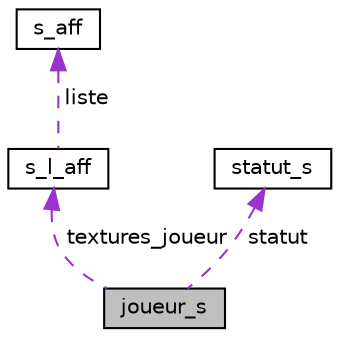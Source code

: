 digraph "joueur_s"
{
 // LATEX_PDF_SIZE
  edge [fontname="Helvetica",fontsize="10",labelfontname="Helvetica",labelfontsize="10"];
  node [fontname="Helvetica",fontsize="10",shape=record];
  Node1 [label="joueur_s",height=0.2,width=0.4,color="black", fillcolor="grey75", style="filled", fontcolor="black",tooltip=" "];
  Node2 -> Node1 [dir="back",color="darkorchid3",fontsize="10",style="dashed",label=" textures_joueur" ];
  Node2 [label="s_l_aff",height=0.2,width=0.4,color="black", fillcolor="white", style="filled",URL="$de/d62/structs__l__aff.html",tooltip="Structure contenant la liste des textures créées par le programme."];
  Node3 -> Node2 [dir="back",color="darkorchid3",fontsize="10",style="dashed",label=" liste" ];
  Node3 [label="s_aff",height=0.2,width=0.4,color="black", fillcolor="white", style="filled",URL="$df/d5b/structs__aff.html",tooltip="Structure qui permet l'affichage d'une texture à l'écran de manière précise."];
  Node4 -> Node1 [dir="back",color="darkorchid3",fontsize="10",style="dashed",label=" statut" ];
  Node4 [label="statut_s",height=0.2,width=0.4,color="black", fillcolor="white", style="filled",URL="$dd/d33/structstatut__s.html",tooltip=" "];
}
